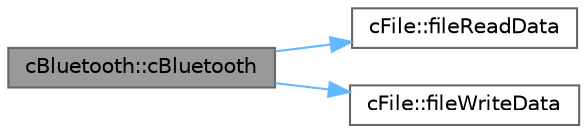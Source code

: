 digraph "cBluetooth::cBluetooth"
{
 // LATEX_PDF_SIZE
  bgcolor="transparent";
  edge [fontname=Helvetica,fontsize=10,labelfontname=Helvetica,labelfontsize=10];
  node [fontname=Helvetica,fontsize=10,shape=box,height=0.2,width=0.4];
  rankdir="LR";
  Node1 [label="cBluetooth::cBluetooth",height=0.2,width=0.4,color="gray40", fillcolor="grey60", style="filled", fontcolor="black",tooltip="Construct a new c Bluetooth object Inicializes the sim868 for communication with bluetooth."];
  Node1 -> Node2 [color="steelblue1",style="solid"];
  Node2 [label="cFile::fileReadData",height=0.2,width=0.4,color="grey40", fillcolor="white", style="filled",URL="$classc_file.html#a76aa31c62f926cbefb8fc6b7b7279f18",tooltip="fUNCTION FOR READ ON THE FILE fd THAT BELONG TO THE CLASS"];
  Node1 -> Node3 [color="steelblue1",style="solid"];
  Node3 [label="cFile::fileWriteData",height=0.2,width=0.4,color="grey40", fillcolor="white", style="filled",URL="$classc_file.html#a356b90beb9dbec359fc823b9d79ce930",tooltip="fUNCTION FOR WRITE ON THE FILE fd THAT BELONG TO THE CLASS"];
}
